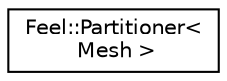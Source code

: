 digraph "Graphical Class Hierarchy"
{
 // LATEX_PDF_SIZE
  edge [fontname="Helvetica",fontsize="10",labelfontname="Helvetica",labelfontsize="10"];
  node [fontname="Helvetica",fontsize="10",shape=record];
  rankdir="LR";
  Node0 [label="Feel::Partitioner\<\l Mesh \>",height=0.2,width=0.4,color="black", fillcolor="white", style="filled",URL="$classFeel_1_1Partitioner.html",tooltip="partitioner class"];
}
